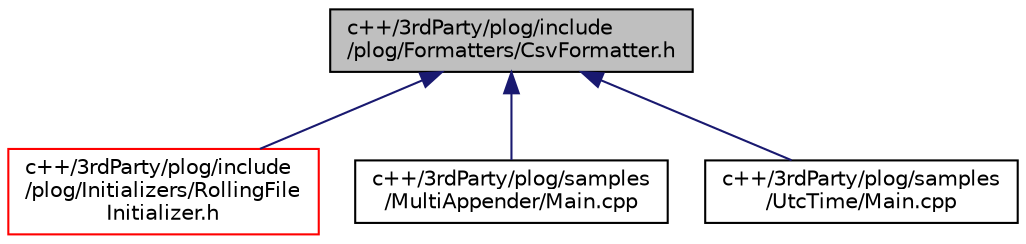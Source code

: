 digraph "c++/3rdParty/plog/include/plog/Formatters/CsvFormatter.h"
{
 // LATEX_PDF_SIZE
  bgcolor="transparent";
  edge [fontname="Helvetica",fontsize="10",labelfontname="Helvetica",labelfontsize="10"];
  node [fontname="Helvetica",fontsize="10",shape=record];
  Node1 [label="c++/3rdParty/plog/include\l/plog/Formatters/CsvFormatter.h",height=0.2,width=0.4,color="black", fillcolor="grey75", style="filled", fontcolor="black",tooltip=" "];
  Node1 -> Node2 [dir="back",color="midnightblue",fontsize="10",style="solid",fontname="Helvetica"];
  Node2 [label="c++/3rdParty/plog/include\l/plog/Initializers/RollingFile\lInitializer.h",height=0.2,width=0.4,color="red",URL="$_rolling_file_initializer_8h.html",tooltip=" "];
  Node1 -> Node16 [dir="back",color="midnightblue",fontsize="10",style="solid",fontname="Helvetica"];
  Node16 [label="c++/3rdParty/plog/samples\l/MultiAppender/Main.cpp",height=0.2,width=0.4,color="black",URL="$3rd_party_2plog_2samples_2_multi_appender_2_main_8cpp.html",tooltip=" "];
  Node1 -> Node17 [dir="back",color="midnightblue",fontsize="10",style="solid",fontname="Helvetica"];
  Node17 [label="c++/3rdParty/plog/samples\l/UtcTime/Main.cpp",height=0.2,width=0.4,color="black",URL="$3rd_party_2plog_2samples_2_utc_time_2_main_8cpp.html",tooltip=" "];
}
